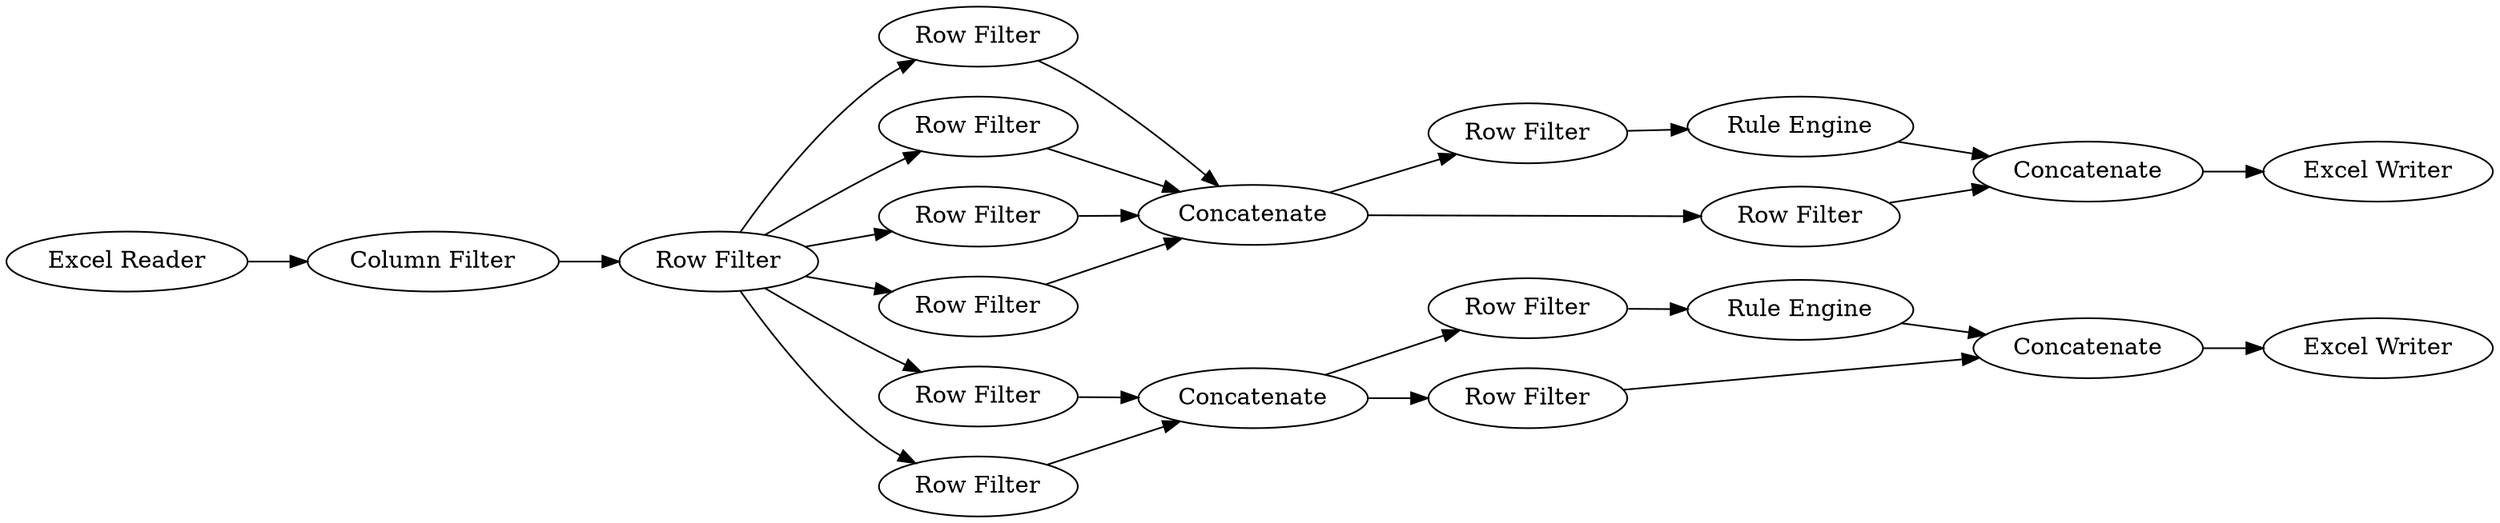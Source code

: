 digraph {
	3 [label="Column Filter"]
	4 [label="Row Filter"]
	5 [label="Row Filter"]
	6 [label="Row Filter"]
	7 [label="Row Filter"]
	8 [label="Row Filter"]
	9 [label=Concatenate]
	10 [label="Excel Writer"]
	11 [label="Row Filter"]
	12 [label="Row Filter"]
	13 [label=Concatenate]
	14 [label="Excel Writer"]
	16 [label="Row Filter"]
	17 [label="Rule Engine"]
	18 [label=Concatenate]
	19 [label="Row Filter"]
	20 [label="Row Filter"]
	21 [label="Rule Engine"]
	22 [label="Row Filter"]
	23 [label=Concatenate]
	27 [label="Excel Reader"]
	3 -> 4
	4 -> 5
	4 -> 6
	4 -> 7
	4 -> 12
	4 -> 8
	4 -> 11
	5 -> 9
	6 -> 9
	7 -> 9
	8 -> 9
	9 -> 16
	9 -> 19
	11 -> 13
	12 -> 13
	13 -> 20
	13 -> 22
	16 -> 17
	17 -> 18
	18 -> 10
	19 -> 18
	20 -> 21
	21 -> 23
	22 -> 23
	23 -> 14
	27 -> 3
	rankdir=LR
}
